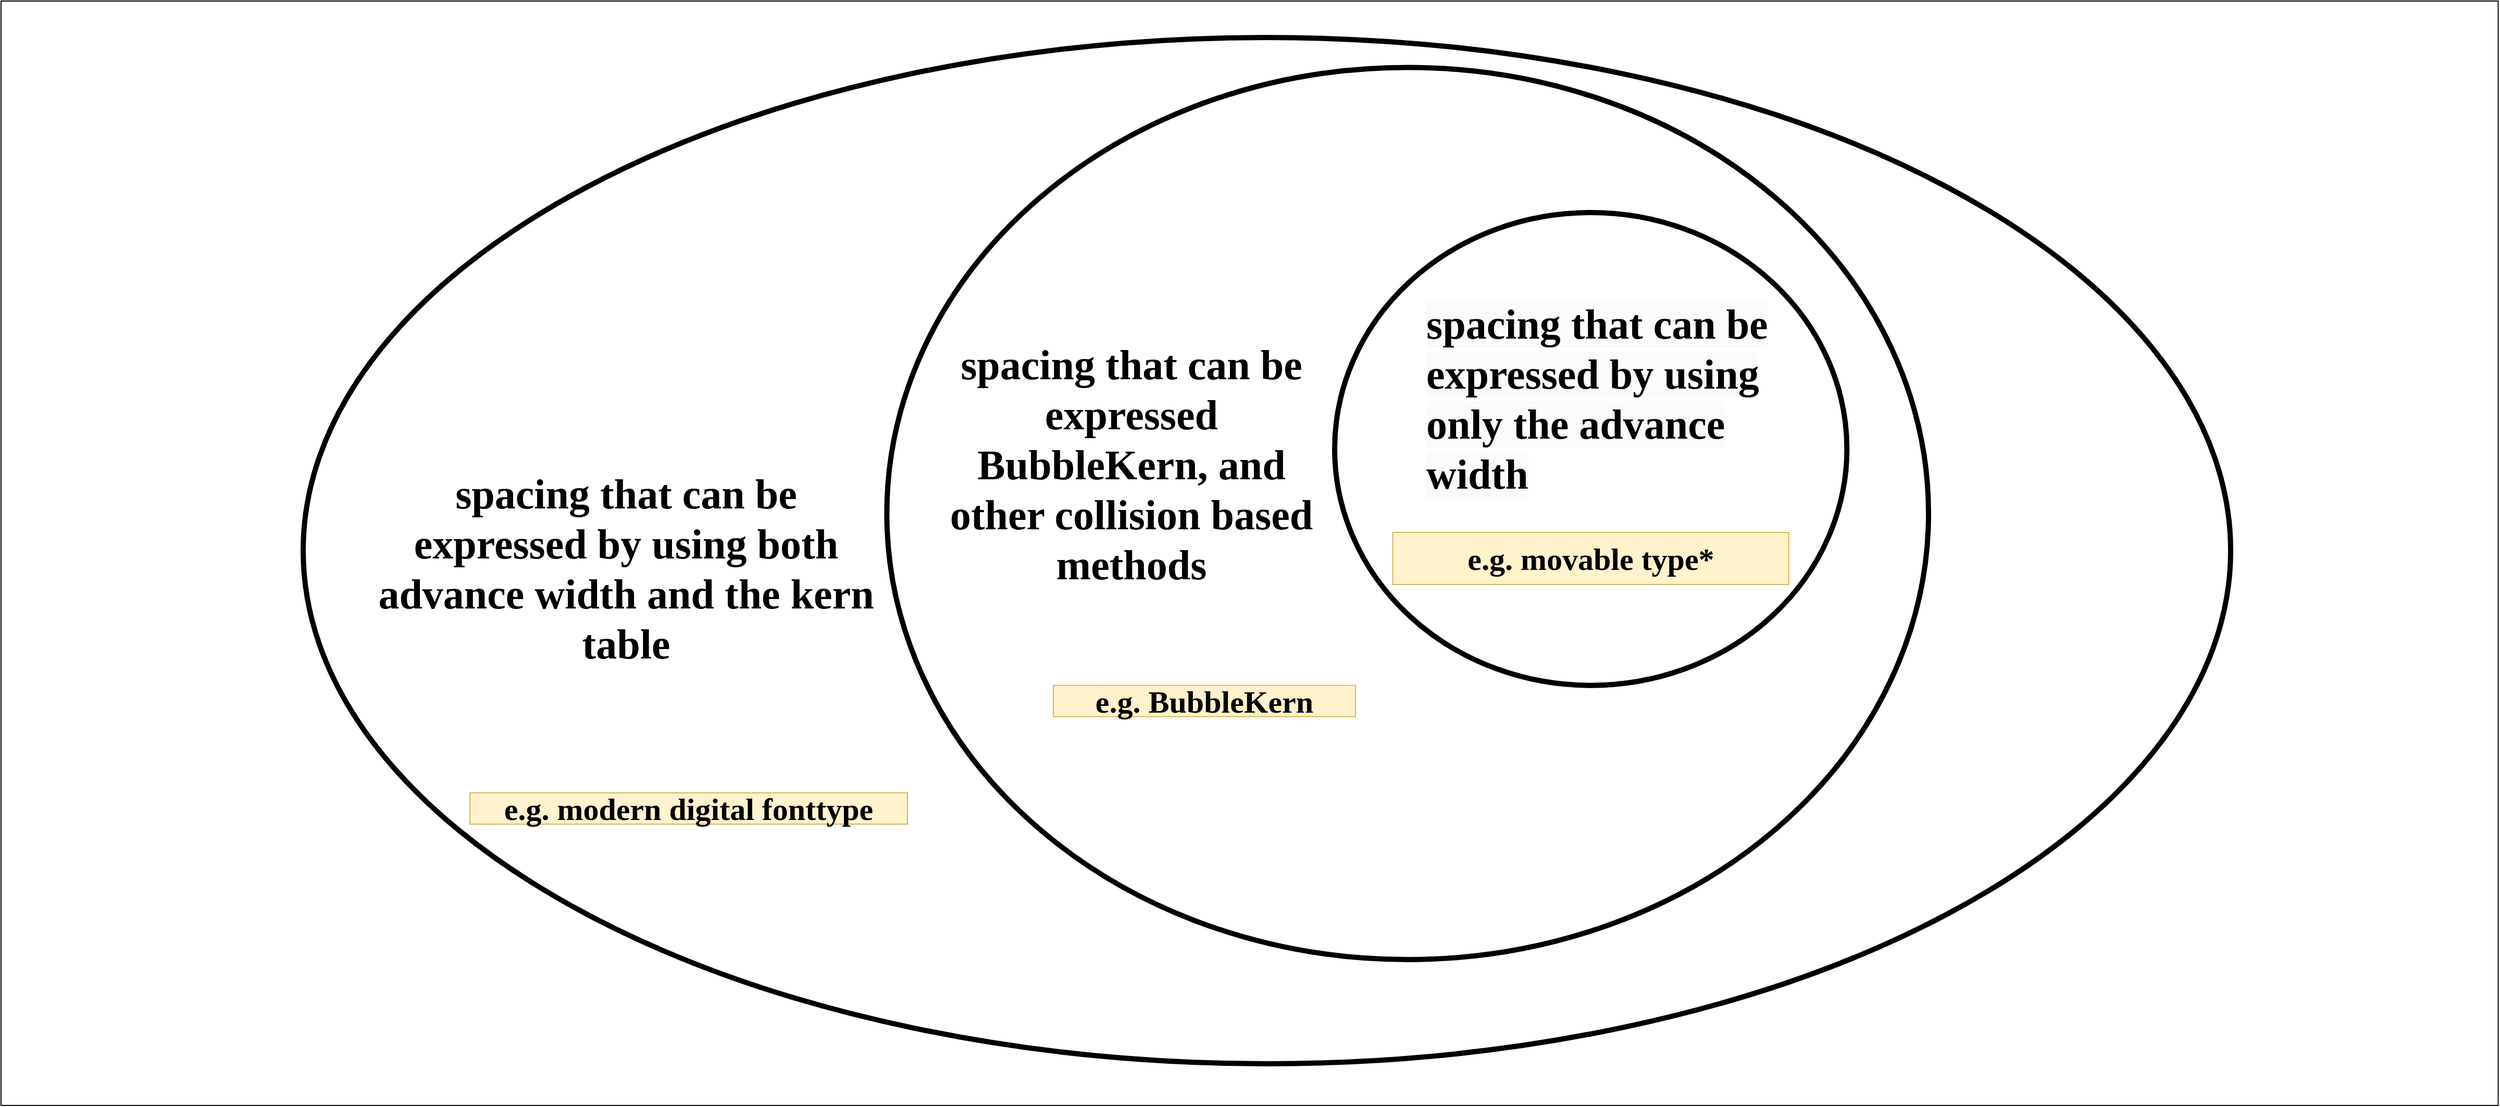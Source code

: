 <mxfile version="21.2.8" type="device">
  <diagram name="第 1 页" id="kzM4Sd87N1CcjHORukVz">
    <mxGraphModel dx="4738" dy="1818" grid="1" gridSize="10" guides="1" tooltips="1" connect="1" arrows="1" fold="1" page="1" pageScale="1" pageWidth="1600" pageHeight="900" math="0" shadow="0">
      <root>
        <mxCell id="0" />
        <mxCell id="1" parent="0" />
        <mxCell id="JbFGEDYey82dg0FfeBYf-1" value="" style="whiteSpace=wrap;html=1;textOpacity=10;fontColor=#d8caca;fontSize=23;fontFamily=Berkerly Mono;fontStyle=1" parent="1" vertex="1">
          <mxGeometry x="-80" y="170" width="2396.74" height="1060" as="geometry" />
        </mxCell>
        <mxCell id="dZHMOJvwKf1R_8RvWzH4-2" value="" style="ellipse;whiteSpace=wrap;html=1;fontSize=23;strokeWidth=5;fontFamily=Berkerly Mono;fontStyle=1" parent="1" vertex="1">
          <mxGeometry x="210" y="205" width="1850" height="985" as="geometry" />
        </mxCell>
        <mxCell id="dZHMOJvwKf1R_8RvWzH4-3" value="" style="ellipse;whiteSpace=wrap;html=1;fontSize=23;strokeWidth=5;fontFamily=Berkerly Mono;fontStyle=1" parent="1" vertex="1">
          <mxGeometry x="770.17" y="233.74" width="999.83" height="856.26" as="geometry" />
        </mxCell>
        <mxCell id="dZHMOJvwKf1R_8RvWzH4-4" value="" style="ellipse;whiteSpace=wrap;html=1;fontSize=23;strokeWidth=5;fontFamily=Berkerly Mono;fontStyle=1" parent="1" vertex="1">
          <mxGeometry x="1200" y="373" width="491.67" height="453.83" as="geometry" />
        </mxCell>
        <mxCell id="dZHMOJvwKf1R_8RvWzH4-7" value="spacing that can be expressed by using both advance width and the kern table" style="text;html=1;strokeColor=none;fillColor=none;align=center;verticalAlign=middle;whiteSpace=wrap;rounded=0;fontSize=40;fontFamily=Berkerly Mono;fontStyle=1" parent="1" vertex="1">
          <mxGeometry x="280" y="700" width="480" height="30" as="geometry" />
        </mxCell>
        <mxCell id="dZHMOJvwKf1R_8RvWzH4-10" value="&lt;span style=&quot;color: rgb(0, 0, 0); font-size: 40px; font-style: normal; font-variant-ligatures: normal; font-variant-caps: normal; letter-spacing: normal; orphans: 2; text-align: center; text-indent: 0px; text-transform: none; widows: 2; word-spacing: 0px; -webkit-text-stroke-width: 0px; background-color: rgb(251, 251, 251); text-decoration-thickness: initial; text-decoration-style: initial; text-decoration-color: initial; float: none; display: inline !important;&quot;&gt;spacing that can be expressed by using only the advance width&lt;/span&gt;" style="text;whiteSpace=wrap;html=1;fontSize=40;fontFamily=Berkerly Mono;fontStyle=1" parent="1" vertex="1">
          <mxGeometry x="1285.84" y="450" width="350" height="260" as="geometry" />
        </mxCell>
        <mxCell id="dZHMOJvwKf1R_8RvWzH4-11" value="e.g. movable type*" style="text;html=1;strokeColor=#d6b656;fillColor=#fff2cc;align=center;verticalAlign=middle;whiteSpace=wrap;rounded=0;fontSize=30;fontFamily=Berkerly Mono;fontStyle=1" parent="1" vertex="1">
          <mxGeometry x="1255.84" y="680" width="380" height="50" as="geometry" />
        </mxCell>
        <mxCell id="dZHMOJvwKf1R_8RvWzH4-12" value="e.g. BubbleKern" style="text;html=1;strokeColor=#d6b656;fillColor=#fff2cc;align=center;verticalAlign=middle;whiteSpace=wrap;rounded=0;fontSize=30;fontFamily=Berkerly Mono;fontStyle=1" parent="1" vertex="1">
          <mxGeometry x="930" y="826.83" width="290" height="30" as="geometry" />
        </mxCell>
        <mxCell id="it_AL7rIImUbwutMtMyr-1" value="e.g. modern digital fonttype" style="text;html=1;strokeColor=#d6b656;fillColor=#fff2cc;align=center;verticalAlign=middle;whiteSpace=wrap;rounded=0;fontSize=30;fontFamily=Berkerly Mono;fontStyle=1" parent="1" vertex="1">
          <mxGeometry x="370" y="930" width="420" height="30" as="geometry" />
        </mxCell>
        <mxCell id="it_AL7rIImUbwutMtMyr-2" value="spacing that can be expressed BubbleKern, and other collision based methods" style="text;html=1;strokeColor=none;fillColor=none;align=center;verticalAlign=middle;whiteSpace=wrap;rounded=0;fontSize=40;fontFamily=Berkerly Mono;fontStyle=1" parent="1" vertex="1">
          <mxGeometry x="810" y="600" width="390" height="30" as="geometry" />
        </mxCell>
      </root>
    </mxGraphModel>
  </diagram>
</mxfile>
